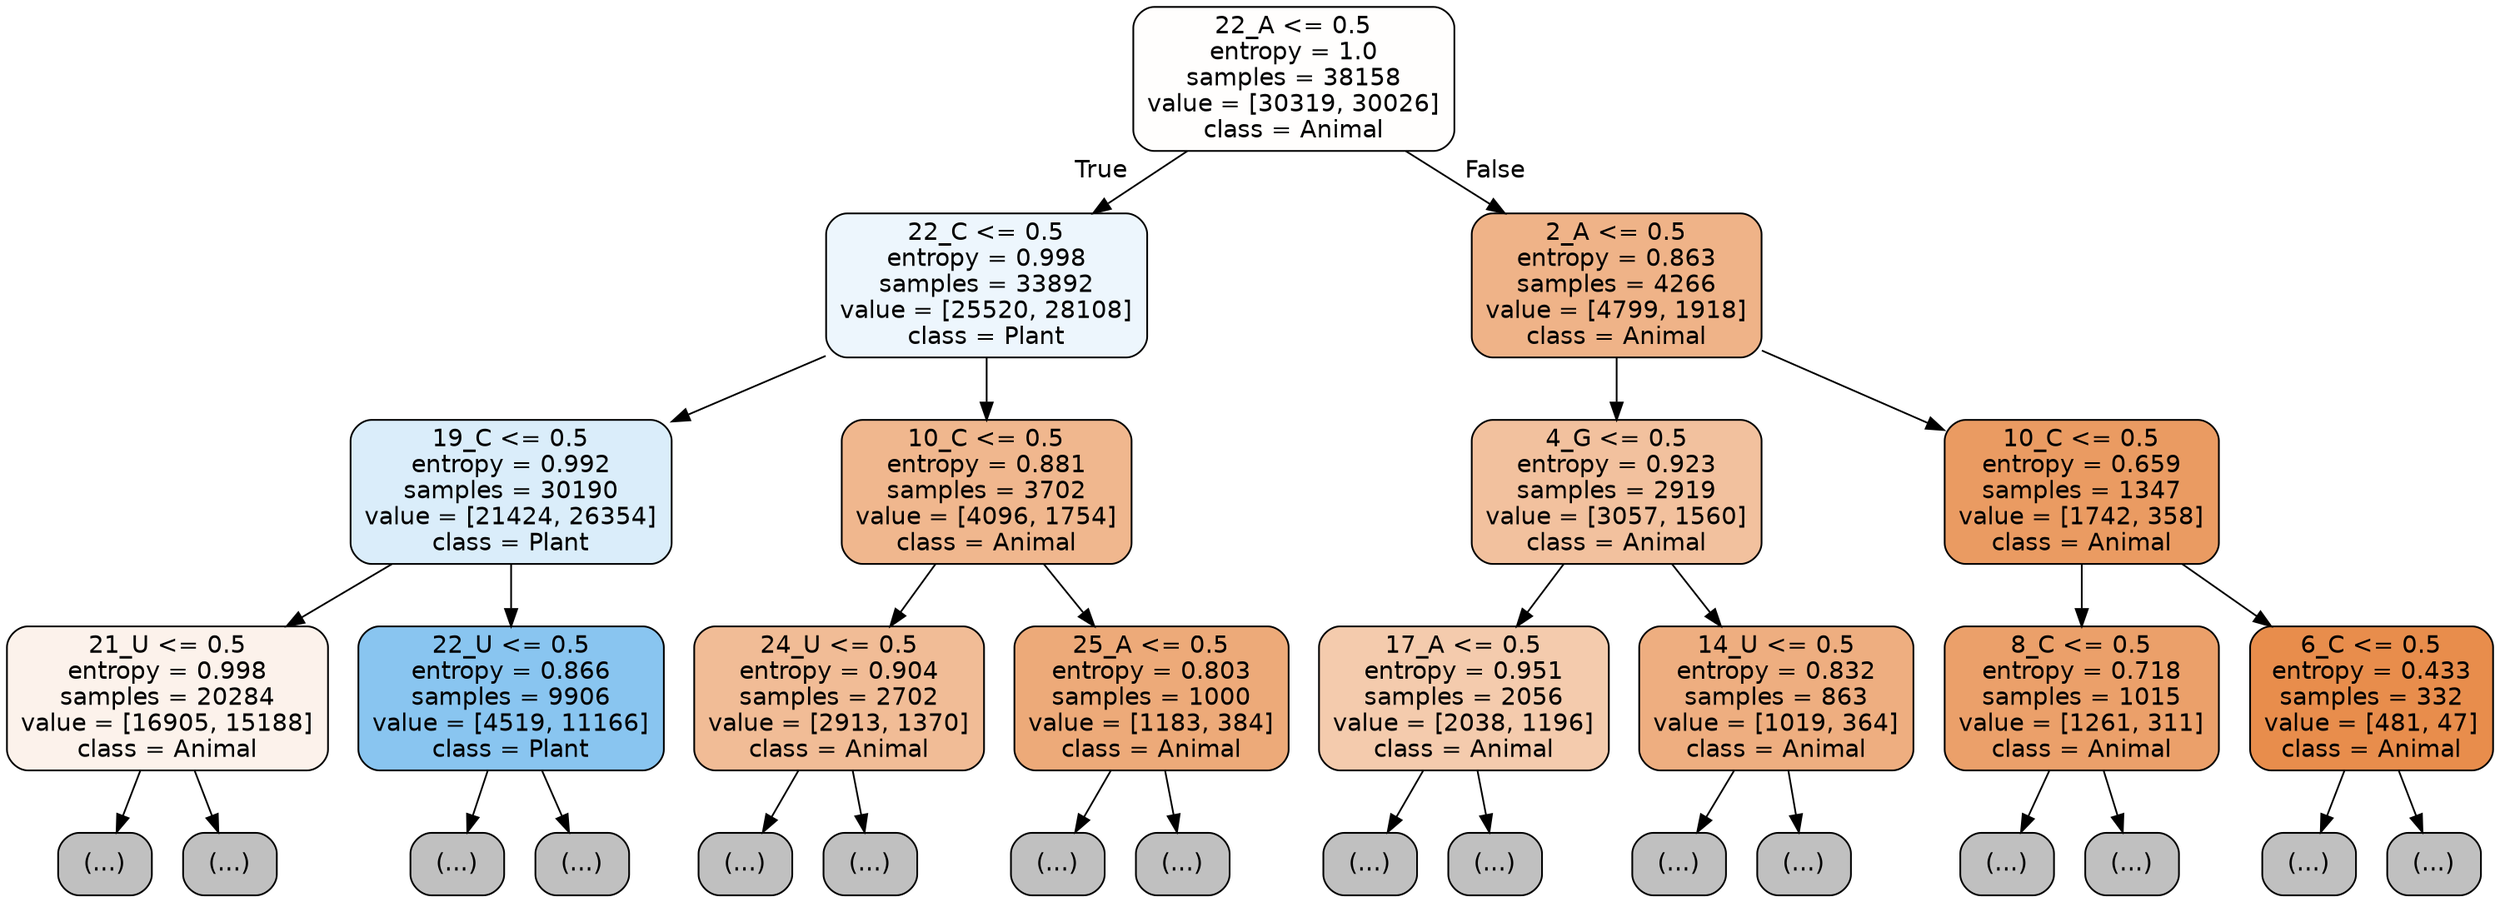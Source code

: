 digraph Tree {
node [shape=box, style="filled, rounded", color="black", fontname="helvetica"] ;
edge [fontname="helvetica"] ;
0 [label="22_A <= 0.5\nentropy = 1.0\nsamples = 38158\nvalue = [30319, 30026]\nclass = Animal", fillcolor="#fffefd"] ;
1 [label="22_C <= 0.5\nentropy = 0.998\nsamples = 33892\nvalue = [25520, 28108]\nclass = Plant", fillcolor="#edf6fd"] ;
0 -> 1 [labeldistance=2.5, labelangle=45, headlabel="True"] ;
2 [label="19_C <= 0.5\nentropy = 0.992\nsamples = 30190\nvalue = [21424, 26354]\nclass = Plant", fillcolor="#daedfa"] ;
1 -> 2 ;
3 [label="21_U <= 0.5\nentropy = 0.998\nsamples = 20284\nvalue = [16905, 15188]\nclass = Animal", fillcolor="#fcf2eb"] ;
2 -> 3 ;
4 [label="(...)", fillcolor="#C0C0C0"] ;
3 -> 4 ;
7783 [label="(...)", fillcolor="#C0C0C0"] ;
3 -> 7783 ;
9950 [label="22_U <= 0.5\nentropy = 0.866\nsamples = 9906\nvalue = [4519, 11166]\nclass = Plant", fillcolor="#89c5f0"] ;
2 -> 9950 ;
9951 [label="(...)", fillcolor="#C0C0C0"] ;
9950 -> 9951 ;
12432 [label="(...)", fillcolor="#C0C0C0"] ;
9950 -> 12432 ;
12989 [label="10_C <= 0.5\nentropy = 0.881\nsamples = 3702\nvalue = [4096, 1754]\nclass = Animal", fillcolor="#f0b78e"] ;
1 -> 12989 ;
12990 [label="24_U <= 0.5\nentropy = 0.904\nsamples = 2702\nvalue = [2913, 1370]\nclass = Animal", fillcolor="#f1bc96"] ;
12989 -> 12990 ;
12991 [label="(...)", fillcolor="#C0C0C0"] ;
12990 -> 12991 ;
14278 [label="(...)", fillcolor="#C0C0C0"] ;
12990 -> 14278 ;
14343 [label="25_A <= 0.5\nentropy = 0.803\nsamples = 1000\nvalue = [1183, 384]\nclass = Animal", fillcolor="#edaa79"] ;
12989 -> 14343 ;
14344 [label="(...)", fillcolor="#C0C0C0"] ;
14343 -> 14344 ;
14809 [label="(...)", fillcolor="#C0C0C0"] ;
14343 -> 14809 ;
14820 [label="2_A <= 0.5\nentropy = 0.863\nsamples = 4266\nvalue = [4799, 1918]\nclass = Animal", fillcolor="#efb388"] ;
0 -> 14820 [labeldistance=2.5, labelangle=-45, headlabel="False"] ;
14821 [label="4_G <= 0.5\nentropy = 0.923\nsamples = 2919\nvalue = [3057, 1560]\nclass = Animal", fillcolor="#f2c19e"] ;
14820 -> 14821 ;
14822 [label="17_A <= 0.5\nentropy = 0.951\nsamples = 2056\nvalue = [2038, 1196]\nclass = Animal", fillcolor="#f4cbad"] ;
14821 -> 14822 ;
14823 [label="(...)", fillcolor="#C0C0C0"] ;
14822 -> 14823 ;
15618 [label="(...)", fillcolor="#C0C0C0"] ;
14822 -> 15618 ;
15865 [label="14_U <= 0.5\nentropy = 0.832\nsamples = 863\nvalue = [1019, 364]\nclass = Animal", fillcolor="#eeae80"] ;
14821 -> 15865 ;
15866 [label="(...)", fillcolor="#C0C0C0"] ;
15865 -> 15866 ;
16213 [label="(...)", fillcolor="#C0C0C0"] ;
15865 -> 16213 ;
16320 [label="10_C <= 0.5\nentropy = 0.659\nsamples = 1347\nvalue = [1742, 358]\nclass = Animal", fillcolor="#ea9b62"] ;
14820 -> 16320 ;
16321 [label="8_C <= 0.5\nentropy = 0.718\nsamples = 1015\nvalue = [1261, 311]\nclass = Animal", fillcolor="#eba06a"] ;
16320 -> 16321 ;
16322 [label="(...)", fillcolor="#C0C0C0"] ;
16321 -> 16322 ;
16659 [label="(...)", fillcolor="#C0C0C0"] ;
16321 -> 16659 ;
16752 [label="6_C <= 0.5\nentropy = 0.433\nsamples = 332\nvalue = [481, 47]\nclass = Animal", fillcolor="#e88d4c"] ;
16320 -> 16752 ;
16753 [label="(...)", fillcolor="#C0C0C0"] ;
16752 -> 16753 ;
16820 [label="(...)", fillcolor="#C0C0C0"] ;
16752 -> 16820 ;
}